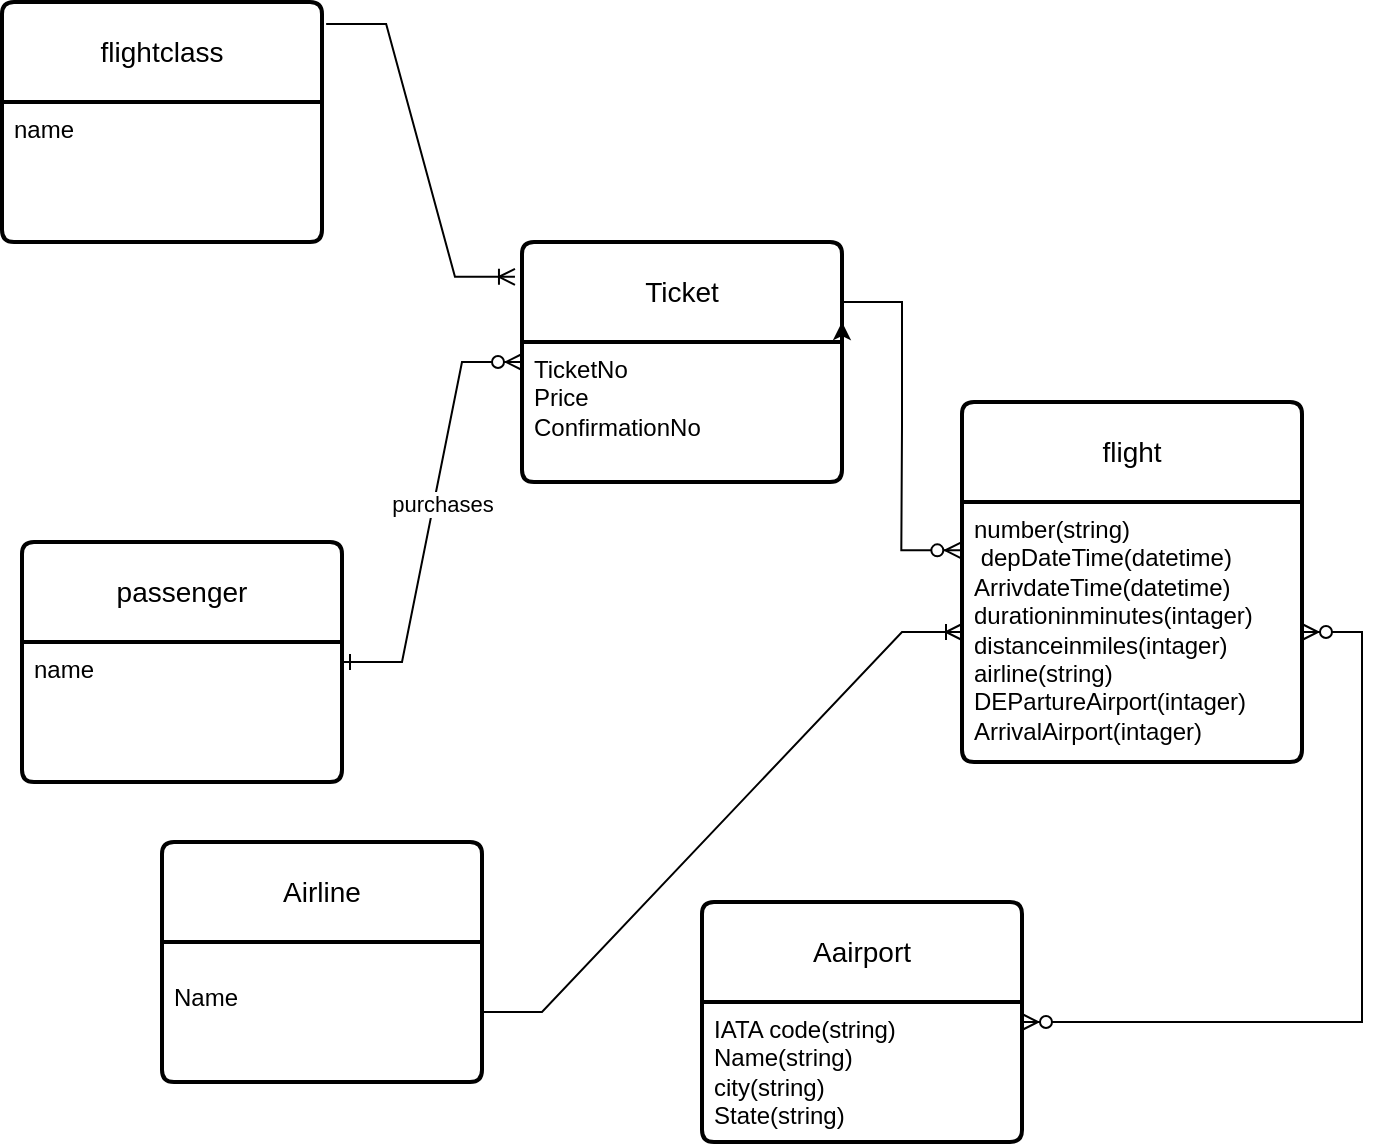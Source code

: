 <mxfile version="21.2.8" type="github">
  <diagram name="Page-1" id="_Xvy-NGbX2OLYNPR4ewf">
    <mxGraphModel dx="1050" dy="581" grid="1" gridSize="10" guides="1" tooltips="1" connect="1" arrows="1" fold="1" page="1" pageScale="1" pageWidth="827" pageHeight="1169" math="0" shadow="0">
      <root>
        <mxCell id="0" />
        <mxCell id="1" parent="0" />
        <mxCell id="ZsyOV6AfNoLjmDjLiw5P-5" value="passenger" style="swimlane;childLayout=stackLayout;horizontal=1;startSize=50;horizontalStack=0;rounded=1;fontSize=14;fontStyle=0;strokeWidth=2;resizeParent=0;resizeLast=1;shadow=0;dashed=0;align=center;arcSize=4;whiteSpace=wrap;html=1;" parent="1" vertex="1">
          <mxGeometry x="70" y="380" width="160" height="120" as="geometry" />
        </mxCell>
        <mxCell id="ZsyOV6AfNoLjmDjLiw5P-6" value="name&lt;br&gt;" style="align=left;strokeColor=none;fillColor=none;spacingLeft=4;fontSize=12;verticalAlign=top;resizable=0;rotatable=0;part=1;html=1;" parent="ZsyOV6AfNoLjmDjLiw5P-5" vertex="1">
          <mxGeometry y="50" width="160" height="70" as="geometry" />
        </mxCell>
        <mxCell id="ZsyOV6AfNoLjmDjLiw5P-7" value="flight&lt;br&gt;" style="swimlane;childLayout=stackLayout;horizontal=1;startSize=50;horizontalStack=0;rounded=1;fontSize=14;fontStyle=0;strokeWidth=2;resizeParent=0;resizeLast=1;shadow=0;dashed=0;align=center;arcSize=4;whiteSpace=wrap;html=1;" parent="1" vertex="1">
          <mxGeometry x="540" y="310" width="170" height="180" as="geometry" />
        </mxCell>
        <mxCell id="ZsyOV6AfNoLjmDjLiw5P-8" value="number(string)&lt;br&gt;&amp;nbsp;depDateTime(datetime)&lt;br&gt;ArrivdateTime(datetime)&lt;br&gt;durationinminutes(intager)&lt;br&gt;distanceinmiles(intager)&lt;br&gt;airline(string)&lt;br&gt;DEPartureAirport(intager)&lt;br&gt;ArrivalAirport(intager)" style="align=left;strokeColor=none;fillColor=none;spacingLeft=4;fontSize=12;verticalAlign=top;resizable=0;rotatable=0;part=1;html=1;" parent="ZsyOV6AfNoLjmDjLiw5P-7" vertex="1">
          <mxGeometry y="50" width="170" height="130" as="geometry" />
        </mxCell>
        <mxCell id="ZsyOV6AfNoLjmDjLiw5P-17" value="Aairport&lt;br&gt;" style="swimlane;childLayout=stackLayout;horizontal=1;startSize=50;horizontalStack=0;rounded=1;fontSize=14;fontStyle=0;strokeWidth=2;resizeParent=0;resizeLast=1;shadow=0;dashed=0;align=center;arcSize=4;whiteSpace=wrap;html=1;" parent="1" vertex="1">
          <mxGeometry x="410" y="560" width="160" height="120" as="geometry" />
        </mxCell>
        <mxCell id="ZsyOV6AfNoLjmDjLiw5P-18" value="IATA code(string)&lt;br&gt;Name(string)&lt;br&gt;city(string)&lt;br&gt;State(string)" style="align=left;strokeColor=none;fillColor=none;spacingLeft=4;fontSize=12;verticalAlign=top;resizable=0;rotatable=0;part=1;html=1;" parent="ZsyOV6AfNoLjmDjLiw5P-17" vertex="1">
          <mxGeometry y="50" width="160" height="70" as="geometry" />
        </mxCell>
        <mxCell id="ZsyOV6AfNoLjmDjLiw5P-22" value="Ticket" style="swimlane;childLayout=stackLayout;horizontal=1;startSize=50;horizontalStack=0;rounded=1;fontSize=14;fontStyle=0;strokeWidth=2;resizeParent=0;resizeLast=1;shadow=0;dashed=0;align=center;arcSize=4;whiteSpace=wrap;html=1;" parent="1" vertex="1">
          <mxGeometry x="320" y="230" width="160" height="120" as="geometry" />
        </mxCell>
        <mxCell id="ZsyOV6AfNoLjmDjLiw5P-23" value="TicketNo&lt;br&gt;Price&lt;br&gt;ConfirmationNo" style="align=left;strokeColor=none;fillColor=none;spacingLeft=4;fontSize=12;verticalAlign=top;resizable=0;rotatable=0;part=1;html=1;" parent="ZsyOV6AfNoLjmDjLiw5P-22" vertex="1">
          <mxGeometry y="50" width="160" height="70" as="geometry" />
        </mxCell>
        <mxCell id="ZsyOV6AfNoLjmDjLiw5P-24" value="" style="edgeStyle=entityRelationEdgeStyle;fontSize=12;html=1;endArrow=ERzeroToMany;endFill=1;startArrow=ERzeroToMany;rounded=0;" parent="1" target="ZsyOV6AfNoLjmDjLiw5P-8" edge="1">
          <mxGeometry width="100" height="100" relative="1" as="geometry">
            <mxPoint x="570" y="620" as="sourcePoint" />
            <mxPoint x="670" y="520" as="targetPoint" />
          </mxGeometry>
        </mxCell>
        <mxCell id="ZsyOV6AfNoLjmDjLiw5P-25" value="" style="edgeStyle=entityRelationEdgeStyle;fontSize=12;html=1;endArrow=ERzeroToMany;endFill=1;startArrow=ERone;rounded=0;startFill=0;" parent="1" source="ZsyOV6AfNoLjmDjLiw5P-5" target="ZsyOV6AfNoLjmDjLiw5P-22" edge="1">
          <mxGeometry width="100" height="100" relative="1" as="geometry">
            <mxPoint x="200" y="320" as="sourcePoint" />
            <mxPoint x="310" y="280" as="targetPoint" />
          </mxGeometry>
        </mxCell>
        <mxCell id="ZsyOV6AfNoLjmDjLiw5P-27" value="purchases&lt;br&gt;" style="edgeLabel;html=1;align=center;verticalAlign=middle;resizable=0;points=[];" parent="ZsyOV6AfNoLjmDjLiw5P-25" vertex="1" connectable="0">
          <mxGeometry x="0.047" y="-4" relative="1" as="geometry">
            <mxPoint as="offset" />
          </mxGeometry>
        </mxCell>
        <mxCell id="ZsyOV6AfNoLjmDjLiw5P-29" value="" style="edgeStyle=entityRelationEdgeStyle;fontSize=12;html=1;endArrow=ERzeroToMany;endFill=1;startArrow=baseDash;rounded=0;entryX=-0.002;entryY=0.186;entryDx=0;entryDy=0;entryPerimeter=0;startFill=0;exitX=1;exitY=0.25;exitDx=0;exitDy=0;" parent="1" source="ZsyOV6AfNoLjmDjLiw5P-22" target="ZsyOV6AfNoLjmDjLiw5P-8" edge="1">
          <mxGeometry width="100" height="100" relative="1" as="geometry">
            <mxPoint x="490" y="270" as="sourcePoint" />
            <mxPoint x="580" y="170" as="targetPoint" />
          </mxGeometry>
        </mxCell>
        <mxCell id="ZsyOV6AfNoLjmDjLiw5P-30" style="edgeStyle=orthogonalEdgeStyle;rounded=0;orthogonalLoop=1;jettySize=auto;html=1;exitX=1;exitY=0;exitDx=0;exitDy=0;" parent="1" source="ZsyOV6AfNoLjmDjLiw5P-23" edge="1">
          <mxGeometry relative="1" as="geometry">
            <mxPoint x="480" y="270" as="targetPoint" />
          </mxGeometry>
        </mxCell>
        <mxCell id="ZsyOV6AfNoLjmDjLiw5P-31" value="Airline" style="swimlane;childLayout=stackLayout;horizontal=1;startSize=50;horizontalStack=0;rounded=1;fontSize=14;fontStyle=0;strokeWidth=2;resizeParent=0;resizeLast=1;shadow=0;dashed=0;align=center;arcSize=4;whiteSpace=wrap;html=1;" parent="1" vertex="1">
          <mxGeometry x="140" y="530" width="160" height="120" as="geometry" />
        </mxCell>
        <mxCell id="ZsyOV6AfNoLjmDjLiw5P-32" value="&lt;br&gt;Name&lt;br&gt;" style="align=left;strokeColor=none;fillColor=none;spacingLeft=4;fontSize=12;verticalAlign=top;resizable=0;rotatable=0;part=1;html=1;" parent="ZsyOV6AfNoLjmDjLiw5P-31" vertex="1">
          <mxGeometry y="50" width="160" height="70" as="geometry" />
        </mxCell>
        <mxCell id="ZsyOV6AfNoLjmDjLiw5P-33" value="" style="edgeStyle=entityRelationEdgeStyle;fontSize=12;html=1;endArrow=ERoneToMany;rounded=0;entryX=0;entryY=0.5;entryDx=0;entryDy=0;" parent="1" source="ZsyOV6AfNoLjmDjLiw5P-32" target="ZsyOV6AfNoLjmDjLiw5P-8" edge="1">
          <mxGeometry width="100" height="100" relative="1" as="geometry">
            <mxPoint x="380" y="520" as="sourcePoint" />
            <mxPoint x="480" y="420" as="targetPoint" />
          </mxGeometry>
        </mxCell>
        <mxCell id="ZsyOV6AfNoLjmDjLiw5P-34" value="flightclass" style="swimlane;childLayout=stackLayout;horizontal=1;startSize=50;horizontalStack=0;rounded=1;fontSize=14;fontStyle=0;strokeWidth=2;resizeParent=0;resizeLast=1;shadow=0;dashed=0;align=center;arcSize=4;whiteSpace=wrap;html=1;" parent="1" vertex="1">
          <mxGeometry x="60" y="110" width="160" height="120" as="geometry" />
        </mxCell>
        <mxCell id="ZsyOV6AfNoLjmDjLiw5P-35" value="name" style="align=left;strokeColor=none;fillColor=none;spacingLeft=4;fontSize=12;verticalAlign=top;resizable=0;rotatable=0;part=1;html=1;" parent="ZsyOV6AfNoLjmDjLiw5P-34" vertex="1">
          <mxGeometry y="50" width="160" height="70" as="geometry" />
        </mxCell>
        <mxCell id="ZsyOV6AfNoLjmDjLiw5P-36" value="" style="edgeStyle=entityRelationEdgeStyle;fontSize=12;html=1;endArrow=ERoneToMany;rounded=0;exitX=1.013;exitY=0.092;exitDx=0;exitDy=0;exitPerimeter=0;entryX=-0.022;entryY=0.145;entryDx=0;entryDy=0;entryPerimeter=0;" parent="1" source="ZsyOV6AfNoLjmDjLiw5P-34" target="ZsyOV6AfNoLjmDjLiw5P-22" edge="1">
          <mxGeometry width="100" height="100" relative="1" as="geometry">
            <mxPoint x="380" y="420" as="sourcePoint" />
            <mxPoint x="480" y="320" as="targetPoint" />
          </mxGeometry>
        </mxCell>
      </root>
    </mxGraphModel>
  </diagram>
</mxfile>
